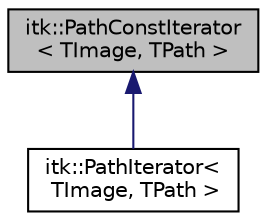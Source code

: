 digraph "itk::PathConstIterator&lt; TImage, TPath &gt;"
{
 // LATEX_PDF_SIZE
  edge [fontname="Helvetica",fontsize="10",labelfontname="Helvetica",labelfontsize="10"];
  node [fontname="Helvetica",fontsize="10",shape=record];
  Node1 [label="itk::PathConstIterator\l\< TImage, TPath \>",height=0.2,width=0.4,color="black", fillcolor="grey75", style="filled", fontcolor="black",tooltip="PathConstIterator iterates (traces) over a path through an image."];
  Node1 -> Node2 [dir="back",color="midnightblue",fontsize="10",style="solid",fontname="Helvetica"];
  Node2 [label="itk::PathIterator\<\l TImage, TPath \>",height=0.2,width=0.4,color="black", fillcolor="white", style="filled",URL="$classitk_1_1PathIterator.html",tooltip="PathIterator iterates (traces) over a path through an image."];
}
